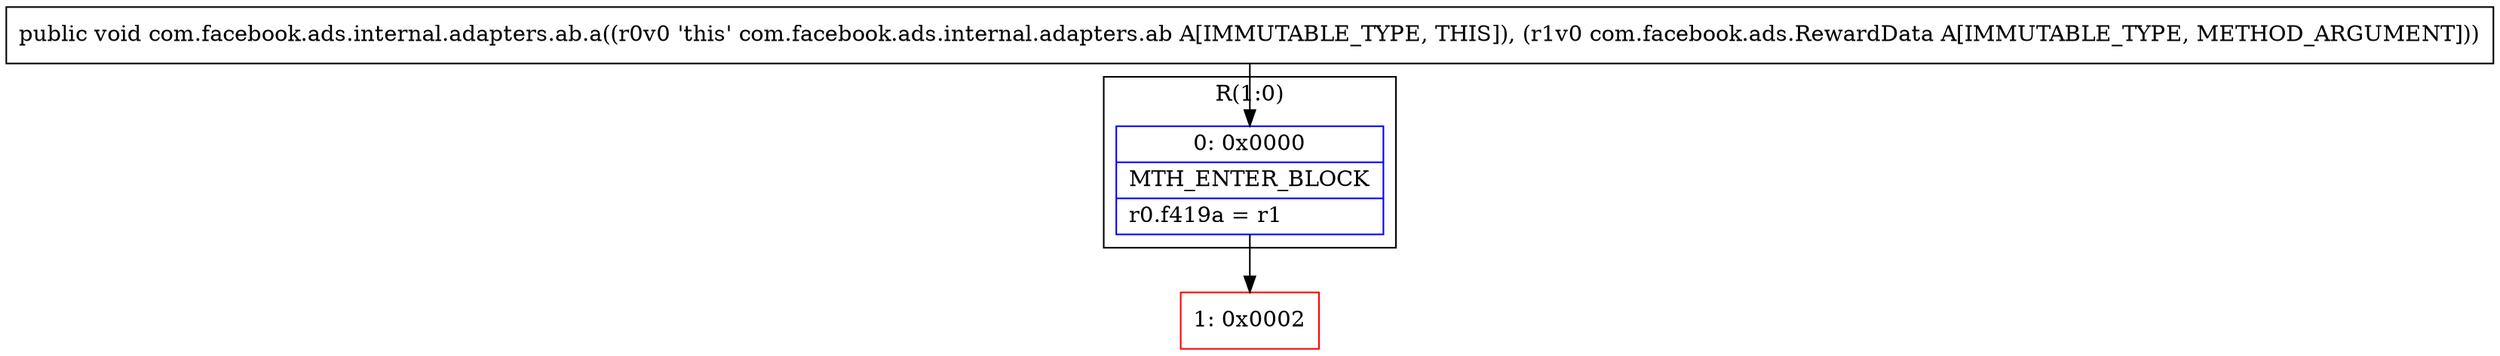 digraph "CFG forcom.facebook.ads.internal.adapters.ab.a(Lcom\/facebook\/ads\/RewardData;)V" {
subgraph cluster_Region_1575729945 {
label = "R(1:0)";
node [shape=record,color=blue];
Node_0 [shape=record,label="{0\:\ 0x0000|MTH_ENTER_BLOCK\l|r0.f419a = r1\l}"];
}
Node_1 [shape=record,color=red,label="{1\:\ 0x0002}"];
MethodNode[shape=record,label="{public void com.facebook.ads.internal.adapters.ab.a((r0v0 'this' com.facebook.ads.internal.adapters.ab A[IMMUTABLE_TYPE, THIS]), (r1v0 com.facebook.ads.RewardData A[IMMUTABLE_TYPE, METHOD_ARGUMENT])) }"];
MethodNode -> Node_0;
Node_0 -> Node_1;
}

